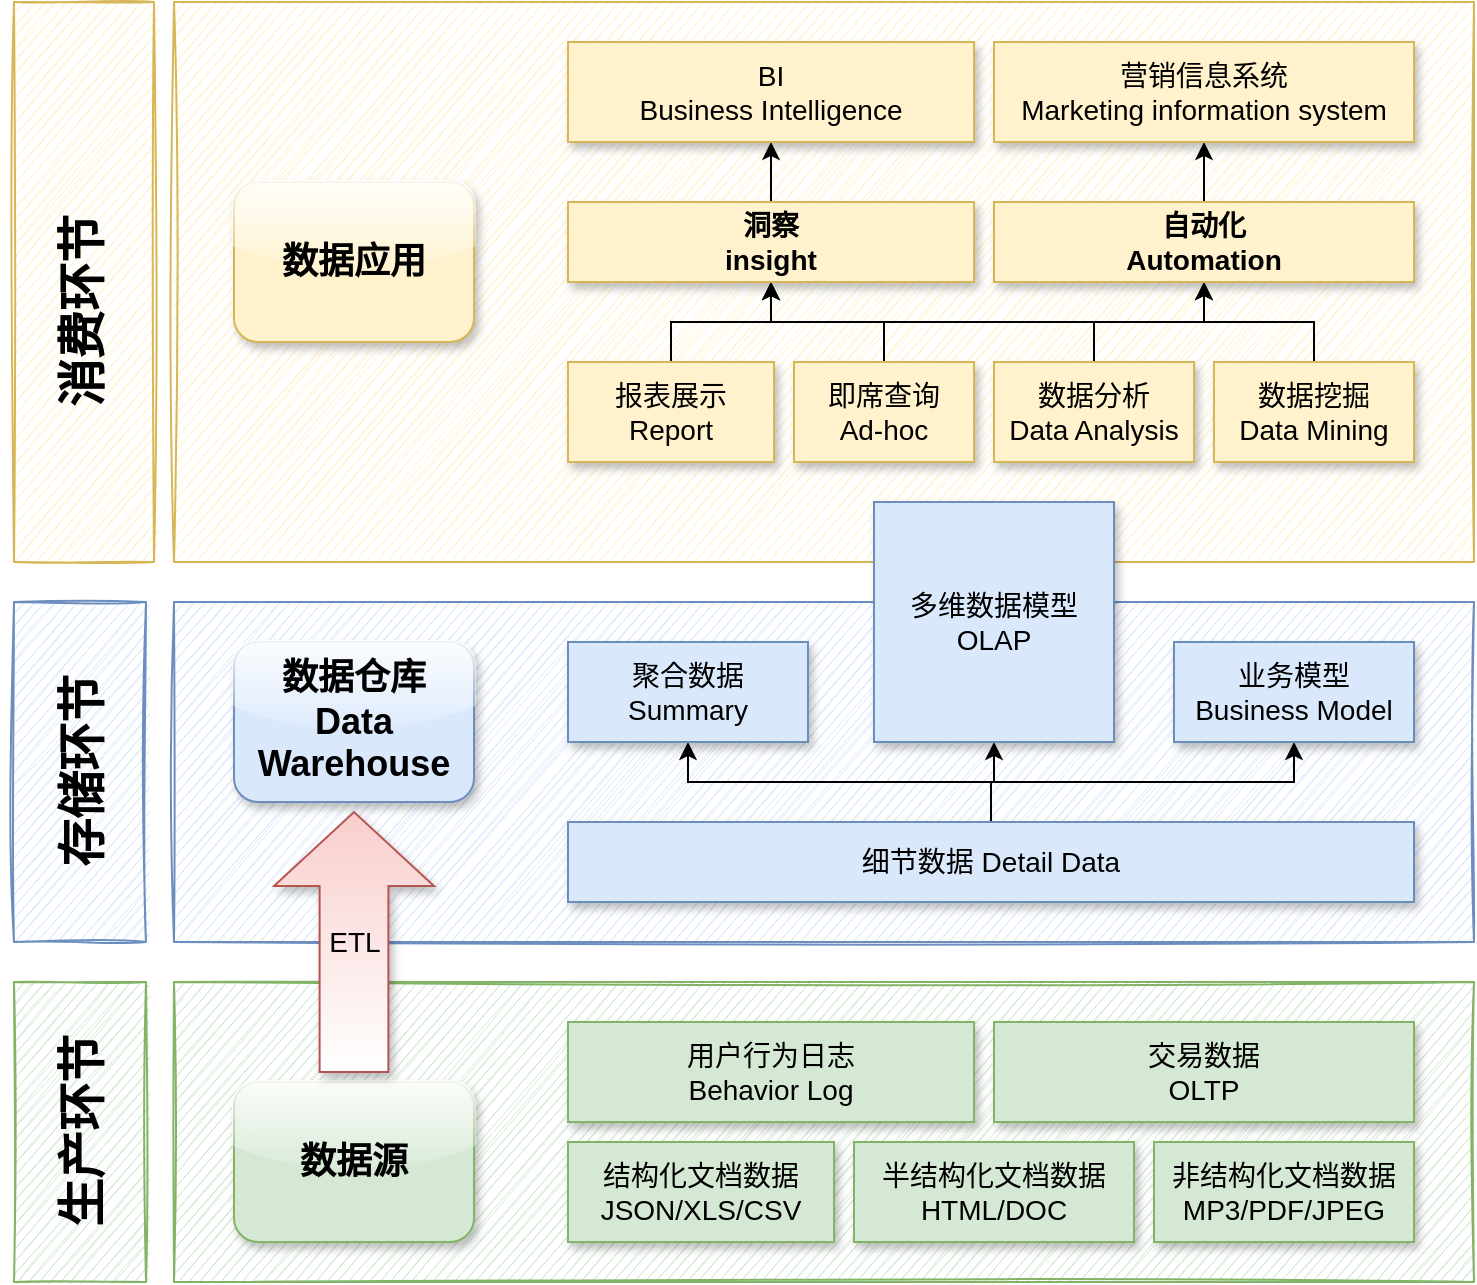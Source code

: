 <mxfile version="14.5.1" type="device" pages="3"><diagram name="三环节" id="90a13364-a465-7bf4-72fc-28e22215d7a0"><mxGraphModel dx="1106" dy="997" grid="1" gridSize="10" guides="1" tooltips="1" connect="1" arrows="1" fold="1" page="1" pageScale="1.5" pageWidth="1169" pageHeight="826" background="#ffffff" math="0" shadow="0"><root><mxCell id="0" style=";html=1;"/><mxCell id="1" style=";html=1;" parent="0"/><mxCell id="BxGMG_b-hcExrwp0XvT5-29" value="" style="verticalLabelPosition=bottom;verticalAlign=top;html=1;shape=mxgraph.basic.rect;fillColor2=none;strokeWidth=1;size=20;indent=5;shadow=0;labelBackgroundColor=none;fontSize=14;fillColor=#dae8fc;strokeColor=#6c8ebf;sketch=1;" parent="1" vertex="1"><mxGeometry x="680" y="450" width="650" height="170" as="geometry"/></mxCell><mxCell id="BxGMG_b-hcExrwp0XvT5-31" value="" style="verticalLabelPosition=bottom;verticalAlign=top;html=1;shape=mxgraph.basic.rect;fillColor2=none;strokeWidth=1;size=20;indent=5;shadow=0;labelBackgroundColor=none;fontSize=14;fillColor=#d5e8d4;strokeColor=#82b366;sketch=1;" parent="1" vertex="1"><mxGeometry x="680" y="640" width="650" height="150" as="geometry"/></mxCell><mxCell id="BxGMG_b-hcExrwp0XvT5-32" value="" style="verticalLabelPosition=bottom;verticalAlign=top;html=1;shape=mxgraph.basic.rect;fillColor2=none;strokeWidth=1;size=20;indent=5;shadow=0;labelBackgroundColor=none;fontSize=14;fillColor=#fff2cc;strokeColor=#d6b656;sketch=1;" parent="1" vertex="1"><mxGeometry x="680" y="150" width="650" height="280" as="geometry"/></mxCell><mxCell id="BxGMG_b-hcExrwp0XvT5-38" style="edgeStyle=orthogonalEdgeStyle;rounded=0;orthogonalLoop=1;jettySize=auto;html=1;fontSize=14;" parent="1" source="BxGMG_b-hcExrwp0XvT5-11" target="BxGMG_b-hcExrwp0XvT5-8" edge="1"><mxGeometry relative="1" as="geometry"/></mxCell><mxCell id="BxGMG_b-hcExrwp0XvT5-39" style="edgeStyle=orthogonalEdgeStyle;rounded=0;orthogonalLoop=1;jettySize=auto;html=1;entryX=0.5;entryY=1;entryDx=0;entryDy=0;fontSize=14;" parent="1" source="BxGMG_b-hcExrwp0XvT5-11" target="BxGMG_b-hcExrwp0XvT5-9" edge="1"><mxGeometry relative="1" as="geometry"/></mxCell><mxCell id="BxGMG_b-hcExrwp0XvT5-41" style="edgeStyle=orthogonalEdgeStyle;rounded=0;orthogonalLoop=1;jettySize=auto;html=1;entryX=0.5;entryY=1;entryDx=0;entryDy=0;fontSize=14;" parent="1" source="BxGMG_b-hcExrwp0XvT5-11" target="BxGMG_b-hcExrwp0XvT5-10" edge="1"><mxGeometry relative="1" as="geometry"/></mxCell><mxCell id="BxGMG_b-hcExrwp0XvT5-44" style="edgeStyle=orthogonalEdgeStyle;rounded=0;orthogonalLoop=1;jettySize=auto;html=1;entryX=0.5;entryY=1;entryDx=0;entryDy=0;fontSize=14;" parent="1" source="BxGMG_b-hcExrwp0XvT5-37" target="BxGMG_b-hcExrwp0XvT5-43" edge="1"><mxGeometry relative="1" as="geometry"/></mxCell><mxCell id="BxGMG_b-hcExrwp0XvT5-45" style="edgeStyle=orthogonalEdgeStyle;rounded=0;orthogonalLoop=1;jettySize=auto;html=1;entryX=0.5;entryY=1;entryDx=0;entryDy=0;fontSize=14;" parent="1" source="BxGMG_b-hcExrwp0XvT5-36" target="BxGMG_b-hcExrwp0XvT5-42" edge="1"><mxGeometry relative="1" as="geometry"/></mxCell><mxCell id="BxGMG_b-hcExrwp0XvT5-46" style="edgeStyle=orthogonalEdgeStyle;rounded=0;orthogonalLoop=1;jettySize=auto;html=1;entryX=0.5;entryY=1;entryDx=0;entryDy=0;fontSize=14;" parent="1" source="BxGMG_b-hcExrwp0XvT5-17" target="BxGMG_b-hcExrwp0XvT5-36" edge="1"><mxGeometry relative="1" as="geometry"/></mxCell><mxCell id="BxGMG_b-hcExrwp0XvT5-47" style="edgeStyle=orthogonalEdgeStyle;rounded=0;orthogonalLoop=1;jettySize=auto;html=1;fontSize=14;" parent="1" source="BxGMG_b-hcExrwp0XvT5-18" target="BxGMG_b-hcExrwp0XvT5-36" edge="1"><mxGeometry relative="1" as="geometry"/></mxCell><mxCell id="BxGMG_b-hcExrwp0XvT5-49" style="edgeStyle=orthogonalEdgeStyle;rounded=0;orthogonalLoop=1;jettySize=auto;html=1;entryX=0.5;entryY=1;entryDx=0;entryDy=0;fontSize=14;" parent="1" source="BxGMG_b-hcExrwp0XvT5-18" target="BxGMG_b-hcExrwp0XvT5-37" edge="1"><mxGeometry relative="1" as="geometry"><Array as="points"><mxPoint x="1035" y="310"/><mxPoint x="1195" y="310"/></Array></mxGeometry></mxCell><mxCell id="BxGMG_b-hcExrwp0XvT5-51" style="edgeStyle=orthogonalEdgeStyle;rounded=0;orthogonalLoop=1;jettySize=auto;html=1;entryX=0.5;entryY=1;entryDx=0;entryDy=0;fontSize=14;" parent="1" source="BxGMG_b-hcExrwp0XvT5-19" target="BxGMG_b-hcExrwp0XvT5-36" edge="1"><mxGeometry relative="1" as="geometry"><Array as="points"><mxPoint x="1140" y="310"/><mxPoint x="979" y="310"/></Array></mxGeometry></mxCell><mxCell id="BxGMG_b-hcExrwp0XvT5-53" style="edgeStyle=orthogonalEdgeStyle;rounded=0;orthogonalLoop=1;jettySize=auto;html=1;entryX=0.5;entryY=1;entryDx=0;entryDy=0;fontSize=14;" parent="1" source="BxGMG_b-hcExrwp0XvT5-20" target="BxGMG_b-hcExrwp0XvT5-37" edge="1"><mxGeometry relative="1" as="geometry"/></mxCell><mxCell id="BxGMG_b-hcExrwp0XvT5-56" value="" style="verticalLabelPosition=bottom;verticalAlign=top;html=1;shape=mxgraph.basic.rect;fillColor2=none;strokeWidth=1;size=20;indent=5;shadow=0;labelBackgroundColor=none;fontSize=14;fillColor=#fff2cc;strokeColor=#d6b656;sketch=1;" parent="1" vertex="1"><mxGeometry x="600" y="150" width="70" height="280" as="geometry"/></mxCell><mxCell id="BxGMG_b-hcExrwp0XvT5-57" value="消费环节" style="text;strokeColor=none;fillColor=none;html=1;fontSize=24;fontStyle=1;verticalAlign=middle;align=center;rounded=0;shadow=0;glass=0;labelBackgroundColor=none;sketch=1;horizontal=0;" parent="1" vertex="1"><mxGeometry x="593" y="255" width="82" height="100" as="geometry"/></mxCell><mxCell id="BxGMG_b-hcExrwp0XvT5-58" value="" style="verticalLabelPosition=bottom;verticalAlign=top;html=1;shape=mxgraph.basic.rect;fillColor2=none;strokeWidth=1;size=20;indent=5;shadow=0;labelBackgroundColor=none;fontSize=14;fillColor=#dae8fc;strokeColor=#6c8ebf;sketch=1;" parent="1" vertex="1"><mxGeometry x="600" y="450" width="66" height="170" as="geometry"/></mxCell><mxCell id="BxGMG_b-hcExrwp0XvT5-59" value="存储环节" style="text;strokeColor=none;fillColor=none;html=1;fontSize=24;fontStyle=1;verticalAlign=middle;align=center;rounded=0;shadow=0;glass=0;labelBackgroundColor=none;sketch=1;horizontal=0;" parent="1" vertex="1"><mxGeometry x="593" y="485" width="82" height="100" as="geometry"/></mxCell><mxCell id="BxGMG_b-hcExrwp0XvT5-60" value="" style="verticalLabelPosition=bottom;verticalAlign=top;html=1;shape=mxgraph.basic.rect;fillColor2=none;strokeWidth=1;size=20;indent=5;shadow=0;labelBackgroundColor=none;fontSize=14;fillColor=#d5e8d4;strokeColor=#82b366;sketch=1;" parent="1" vertex="1"><mxGeometry x="600" y="640" width="66" height="150" as="geometry"/></mxCell><mxCell id="BxGMG_b-hcExrwp0XvT5-61" value="生产环节" style="text;strokeColor=none;fillColor=none;html=1;fontSize=24;fontStyle=1;verticalAlign=middle;align=center;rounded=0;shadow=0;glass=0;labelBackgroundColor=none;sketch=1;horizontal=0;" parent="1" vertex="1"><mxGeometry x="606" y="665" width="56" height="100" as="geometry"/></mxCell><mxCell id="BxGMG_b-hcExrwp0XvT5-30" value="前景" style="" parent="0"/><mxCell id="BxGMG_b-hcExrwp0XvT5-8" value="聚合数据&lt;br style=&quot;font-size: 14px;&quot;&gt;Summary" style="rounded=0;whiteSpace=wrap;html=1;fontSize=14;shadow=1;fillColor=#dae8fc;strokeColor=#6c8ebf;" parent="BxGMG_b-hcExrwp0XvT5-30" vertex="1"><mxGeometry x="877" y="470" width="120" height="50" as="geometry"/></mxCell><mxCell id="BxGMG_b-hcExrwp0XvT5-9" value="多维数据模型&lt;br style=&quot;font-size: 14px;&quot;&gt;OLAP" style="rounded=0;whiteSpace=wrap;html=1;fontSize=14;shadow=1;fillColor=#dae8fc;strokeColor=#6c8ebf;" parent="BxGMG_b-hcExrwp0XvT5-30" vertex="1"><mxGeometry x="1030" y="400" width="120" height="120" as="geometry"/></mxCell><mxCell id="BxGMG_b-hcExrwp0XvT5-10" value="业务模型&lt;br style=&quot;font-size: 14px;&quot;&gt;Business Model" style="rounded=0;whiteSpace=wrap;html=1;fontSize=14;shadow=1;fillColor=#dae8fc;strokeColor=#6c8ebf;" parent="BxGMG_b-hcExrwp0XvT5-30" vertex="1"><mxGeometry x="1180" y="470" width="120" height="50" as="geometry"/></mxCell><mxCell id="BxGMG_b-hcExrwp0XvT5-11" value="细节数据 Detail Data" style="rounded=0;whiteSpace=wrap;html=1;fontSize=14;shadow=1;fillColor=#dae8fc;strokeColor=#6c8ebf;" parent="BxGMG_b-hcExrwp0XvT5-30" vertex="1"><mxGeometry x="877" y="560" width="423" height="40" as="geometry"/></mxCell><mxCell id="BxGMG_b-hcExrwp0XvT5-12" value="用户行为日志&lt;br style=&quot;font-size: 14px;&quot;&gt;Behavior Log" style="rounded=0;whiteSpace=wrap;html=1;fillColor=#d5e8d4;strokeColor=#82b366;fontSize=14;shadow=1;" parent="BxGMG_b-hcExrwp0XvT5-30" vertex="1"><mxGeometry x="877" y="660" width="203" height="50" as="geometry"/></mxCell><mxCell id="BxGMG_b-hcExrwp0XvT5-13" value="交易数据&lt;br style=&quot;font-size: 14px;&quot;&gt;OLTP" style="rounded=0;whiteSpace=wrap;html=1;fillColor=#d5e8d4;strokeColor=#82b366;fontSize=14;shadow=1;" parent="BxGMG_b-hcExrwp0XvT5-30" vertex="1"><mxGeometry x="1090" y="660" width="210" height="50" as="geometry"/></mxCell><mxCell id="BxGMG_b-hcExrwp0XvT5-14" value="结构化文档数据&lt;br style=&quot;font-size: 14px;&quot;&gt;JSON/XLS/CSV" style="rounded=0;whiteSpace=wrap;html=1;fillColor=#d5e8d4;strokeColor=#82b366;fontSize=14;shadow=1;" parent="BxGMG_b-hcExrwp0XvT5-30" vertex="1"><mxGeometry x="877" y="720" width="133" height="50" as="geometry"/></mxCell><mxCell id="BxGMG_b-hcExrwp0XvT5-15" value="半结构化文档数据&lt;br style=&quot;font-size: 14px;&quot;&gt;HTML/DOC" style="rounded=0;whiteSpace=wrap;html=1;fillColor=#d5e8d4;strokeColor=#82b366;fontSize=14;shadow=1;" parent="BxGMG_b-hcExrwp0XvT5-30" vertex="1"><mxGeometry x="1020" y="720" width="140" height="50" as="geometry"/></mxCell><mxCell id="BxGMG_b-hcExrwp0XvT5-16" value="非结构化文档数据&lt;br style=&quot;font-size: 14px;&quot;&gt;MP3/PDF/JPEG" style="rounded=0;whiteSpace=wrap;html=1;fillColor=#d5e8d4;strokeColor=#82b366;fontSize=14;shadow=1;" parent="BxGMG_b-hcExrwp0XvT5-30" vertex="1"><mxGeometry x="1170" y="720" width="130" height="50" as="geometry"/></mxCell><mxCell id="BxGMG_b-hcExrwp0XvT5-17" value="报表展示&lt;br style=&quot;font-size: 14px;&quot;&gt;Report" style="rounded=0;whiteSpace=wrap;html=1;fontSize=14;glass=0;shadow=1;fillColor=#fff2cc;strokeColor=#d6b656;" parent="BxGMG_b-hcExrwp0XvT5-30" vertex="1"><mxGeometry x="877" y="330" width="103" height="50" as="geometry"/></mxCell><mxCell id="BxGMG_b-hcExrwp0XvT5-18" value="即席查询&lt;br style=&quot;font-size: 14px;&quot;&gt;Ad-hoc" style="rounded=0;whiteSpace=wrap;html=1;fontSize=14;glass=0;shadow=1;fillColor=#fff2cc;strokeColor=#d6b656;" parent="BxGMG_b-hcExrwp0XvT5-30" vertex="1"><mxGeometry x="990" y="330" width="90" height="50" as="geometry"/></mxCell><mxCell id="BxGMG_b-hcExrwp0XvT5-19" value="数据分析&lt;br style=&quot;font-size: 14px;&quot;&gt;Data Analysis" style="rounded=0;whiteSpace=wrap;html=1;fontSize=14;glass=0;shadow=1;fillColor=#fff2cc;strokeColor=#d6b656;" parent="BxGMG_b-hcExrwp0XvT5-30" vertex="1"><mxGeometry x="1090" y="330" width="100" height="50" as="geometry"/></mxCell><mxCell id="BxGMG_b-hcExrwp0XvT5-20" value="数据挖掘&lt;br style=&quot;font-size: 14px&quot;&gt;Data Mining" style="rounded=0;whiteSpace=wrap;html=1;fontSize=14;glass=0;sketch=0;shadow=1;fillColor=#fff2cc;strokeColor=#d6b656;" parent="BxGMG_b-hcExrwp0XvT5-30" vertex="1"><mxGeometry x="1200" y="330" width="100" height="50" as="geometry"/></mxCell><mxCell id="BxGMG_b-hcExrwp0XvT5-33" value="数据应用" style="rounded=1;whiteSpace=wrap;html=1;fontSize=18;glass=1;fillColor=#fff2cc;strokeColor=#d6b656;fontStyle=1;shadow=1;" parent="BxGMG_b-hcExrwp0XvT5-30" vertex="1"><mxGeometry x="710" y="240" width="120" height="80" as="geometry"/></mxCell><mxCell id="BxGMG_b-hcExrwp0XvT5-34" value="数据仓库&lt;br style=&quot;font-size: 18px;&quot;&gt;Data Warehouse" style="rounded=1;whiteSpace=wrap;html=1;fontSize=18;glass=1;fillColor=#dae8fc;strokeColor=#6c8ebf;fontStyle=1;shadow=1;" parent="BxGMG_b-hcExrwp0XvT5-30" vertex="1"><mxGeometry x="710" y="470" width="120" height="80" as="geometry"/></mxCell><mxCell id="BxGMG_b-hcExrwp0XvT5-35" value="数据源" style="rounded=1;whiteSpace=wrap;html=1;fontSize=18;glass=1;fillColor=#d5e8d4;strokeColor=#82b366;fontStyle=1;shadow=1;" parent="BxGMG_b-hcExrwp0XvT5-30" vertex="1"><mxGeometry x="710" y="690" width="120" height="80" as="geometry"/></mxCell><mxCell id="BxGMG_b-hcExrwp0XvT5-27" value="ETL" style="html=1;shadow=1;dashed=0;align=center;verticalAlign=middle;shape=mxgraph.arrows2.arrow;dy=0.57;dx=37;direction=north;notch=0;labelBackgroundColor=none;fontSize=14;fillColor=#f8cecc;strokeColor=#b85450;sketch=0;gradientColor=#ffffff;gradientDirection=west;" parent="BxGMG_b-hcExrwp0XvT5-30" vertex="1"><mxGeometry x="730" y="555" width="80" height="130" as="geometry"/></mxCell><mxCell id="BxGMG_b-hcExrwp0XvT5-36" value="&lt;strong&gt;洞察&lt;br&gt;insight&lt;/strong&gt;" style="rounded=0;whiteSpace=wrap;html=1;fontSize=14;glass=0;shadow=1;fillColor=#fff2cc;strokeColor=#d6b656;" parent="BxGMG_b-hcExrwp0XvT5-30" vertex="1"><mxGeometry x="877" y="250" width="203" height="40" as="geometry"/></mxCell><mxCell id="BxGMG_b-hcExrwp0XvT5-37" value="&lt;strong&gt;自动化&lt;br&gt;&lt;/strong&gt;&lt;strong&gt;Automation&lt;/strong&gt;&lt;strong&gt;&lt;br&gt;&lt;/strong&gt;" style="rounded=0;whiteSpace=wrap;html=1;fontSize=14;glass=0;shadow=1;fillColor=#fff2cc;strokeColor=#d6b656;" parent="BxGMG_b-hcExrwp0XvT5-30" vertex="1"><mxGeometry x="1090" y="250" width="210" height="40" as="geometry"/></mxCell><mxCell id="BxGMG_b-hcExrwp0XvT5-42" value="BI&lt;br&gt;Business Intelligence" style="rounded=0;whiteSpace=wrap;html=1;fontSize=14;glass=0;shadow=1;fillColor=#fff2cc;strokeColor=#d6b656;fontStyle=0" parent="BxGMG_b-hcExrwp0XvT5-30" vertex="1"><mxGeometry x="877" y="170" width="203" height="50" as="geometry"/></mxCell><mxCell id="BxGMG_b-hcExrwp0XvT5-43" value="&lt;span style=&quot;font-weight: normal&quot;&gt;&lt;span&gt;营销信息系统&lt;/span&gt;&lt;br&gt;&lt;span&gt;Marketing information system&lt;/span&gt;&lt;/span&gt;" style="rounded=0;whiteSpace=wrap;html=1;fontSize=14;glass=0;shadow=1;fillColor=#fff2cc;strokeColor=#d6b656;fontStyle=1" parent="BxGMG_b-hcExrwp0XvT5-30" vertex="1"><mxGeometry x="1090" y="170" width="210" height="50" as="geometry"/></mxCell></root></mxGraphModel></diagram><diagram id="phE6I0EJRGu-ryTCGyad" name="OLTP-OLAP"><mxGraphModel dx="1106" dy="997" grid="1" gridSize="10" guides="1" tooltips="1" connect="1" arrows="1" fold="1" page="1" pageScale="1" pageWidth="827" pageHeight="1169" math="0" shadow="0"><root><mxCell id="QesnLoC5OhojHhE_iajB-0"/><mxCell id="QesnLoC5OhojHhE_iajB-1" parent="QesnLoC5OhojHhE_iajB-0"/><mxCell id="QesnLoC5OhojHhE_iajB-2" value="OLAP&lt;br&gt;&lt;br&gt;洞察&lt;br&gt;决策" style="shape=xor;whiteSpace=wrap;html=1;fillColor=#dae8fc;strokeColor=#6c8ebf;fontSize=14;fontStyle=1" vertex="1" parent="QesnLoC5OhojHhE_iajB-1"><mxGeometry x="440" y="360" width="90" height="120" as="geometry"/></mxCell><mxCell id="QesnLoC5OhojHhE_iajB-3" value="OLTP&lt;br&gt;&lt;br&gt;运行" style="shape=xor;whiteSpace=wrap;html=1;flipH=1;fillColor=#d5e8d4;strokeColor=#82b366;fontSize=14;fontStyle=1" vertex="1" parent="QesnLoC5OhojHhE_iajB-1"><mxGeometry x="350" y="360" width="90" height="120" as="geometry"/></mxCell><mxCell id="QesnLoC5OhojHhE_iajB-4" value="商业逻辑" style="text;strokeColor=none;fillColor=none;html=1;fontSize=18;fontStyle=0;verticalAlign=middle;align=center;" vertex="1" parent="QesnLoC5OhojHhE_iajB-1"><mxGeometry x="240" y="400" width="100" height="40" as="geometry"/></mxCell><mxCell id="QesnLoC5OhojHhE_iajB-5" value="商业数据仓库" style="text;strokeColor=none;fillColor=none;html=1;fontSize=18;fontStyle=0;verticalAlign=middle;align=center;" vertex="1" parent="QesnLoC5OhojHhE_iajB-1"><mxGeometry x="550" y="400" width="100" height="40" as="geometry"/></mxCell><mxCell id="QesnLoC5OhojHhE_iajB-6" value="" style="html=1;shadow=0;dashed=0;align=center;verticalAlign=middle;shape=mxgraph.arrows2.jumpInArrow;dy=8.5;dx=41;arrowHead=38;fontSize=18;rotation=0;fillColor=#d5e8d4;strokeColor=#82b366;" vertex="1" parent="QesnLoC5OhojHhE_iajB-1"><mxGeometry x="340" y="310" width="100" height="100" as="geometry"/></mxCell><mxCell id="QesnLoC5OhojHhE_iajB-7" value="" style="html=1;shadow=0;dashed=0;align=center;verticalAlign=middle;shape=mxgraph.arrows2.jumpInArrow;dy=9.5;dx=41;arrowHead=41;fontSize=18;direction=west;fillColor=#dae8fc;strokeColor=#6c8ebf;" vertex="1" parent="QesnLoC5OhojHhE_iajB-1"><mxGeometry x="435" y="430" width="100" height="100" as="geometry"/></mxCell><mxCell id="QesnLoC5OhojHhE_iajB-8" value="操作数据" style="text;strokeColor=none;fillColor=none;html=1;fontSize=14;fontStyle=0;verticalAlign=middle;align=center;" vertex="1" parent="QesnLoC5OhojHhE_iajB-1"><mxGeometry x="350" y="310" width="100" height="40" as="geometry"/></mxCell><mxCell id="QesnLoC5OhojHhE_iajB-9" value="商业决策" style="text;strokeColor=none;fillColor=none;html=1;fontSize=14;fontStyle=0;verticalAlign=middle;align=center;" vertex="1" parent="QesnLoC5OhojHhE_iajB-1"><mxGeometry x="430" y="490" width="100" height="40" as="geometry"/></mxCell></root></mxGraphModel></diagram><diagram id="himEs_aiTZ2GQyZYN9lu" name="简化环节"><mxGraphModel dx="1106" dy="997" grid="1" gridSize="10" guides="1" tooltips="1" connect="1" arrows="1" fold="1" page="1" pageScale="1" pageWidth="827" pageHeight="1169" math="0" shadow="0"><root><mxCell id="BACOGeHOf3yydiSfAKBM-0"/><mxCell id="BACOGeHOf3yydiSfAKBM-1" parent="BACOGeHOf3yydiSfAKBM-0"/><mxCell id="BACOGeHOf3yydiSfAKBM-5" style="edgeStyle=orthogonalEdgeStyle;rounded=0;orthogonalLoop=1;jettySize=auto;html=1;fontSize=14;entryX=0;entryY=0.5;entryDx=0;entryDy=0;strokeWidth=2;" edge="1" parent="BACOGeHOf3yydiSfAKBM-1" source="BACOGeHOf3yydiSfAKBM-2" target="BACOGeHOf3yydiSfAKBM-3"><mxGeometry relative="1" as="geometry"/></mxCell><mxCell id="BACOGeHOf3yydiSfAKBM-6" value="抽取 Extract" style="edgeLabel;html=1;align=center;verticalAlign=middle;resizable=0;points=[];fontSize=14;" vertex="1" connectable="0" parent="BACOGeHOf3yydiSfAKBM-5"><mxGeometry x="-0.222" y="-2" relative="1" as="geometry"><mxPoint as="offset"/></mxGeometry></mxCell><mxCell id="BACOGeHOf3yydiSfAKBM-2" value="OLTP" style="rounded=0;whiteSpace=wrap;html=1;fontSize=14;fontStyle=1;fillColor=#d5e8d4;strokeColor=#82b366;shadow=1;" vertex="1" parent="BACOGeHOf3yydiSfAKBM-1"><mxGeometry x="140" y="330" width="100" height="220" as="geometry"/></mxCell><mxCell id="BACOGeHOf3yydiSfAKBM-7" style="edgeStyle=orthogonalEdgeStyle;rounded=0;orthogonalLoop=1;jettySize=auto;html=1;fontSize=14;strokeWidth=2;" edge="1" parent="BACOGeHOf3yydiSfAKBM-1" source="BACOGeHOf3yydiSfAKBM-3" target="BACOGeHOf3yydiSfAKBM-4"><mxGeometry relative="1" as="geometry"/></mxCell><mxCell id="BACOGeHOf3yydiSfAKBM-8" value="加载 Load" style="edgeLabel;html=1;align=center;verticalAlign=middle;resizable=0;points=[];fontSize=14;" vertex="1" connectable="0" parent="BACOGeHOf3yydiSfAKBM-7"><mxGeometry x="-0.211" relative="1" as="geometry"><mxPoint as="offset"/></mxGeometry></mxCell><mxCell id="BACOGeHOf3yydiSfAKBM-3" value="ETL" style="rounded=0;whiteSpace=wrap;html=1;fontSize=14;fontStyle=1;fillColor=#f8cecc;strokeColor=#b85450;shadow=1;" vertex="1" parent="BACOGeHOf3yydiSfAKBM-1"><mxGeometry x="370" y="410" width="90" height="60" as="geometry"/></mxCell><mxCell id="BACOGeHOf3yydiSfAKBM-4" value="OLAP" style="rounded=0;whiteSpace=wrap;html=1;fontSize=14;fontStyle=1;fillColor=#dae8fc;strokeColor=#6c8ebf;shadow=1;" vertex="1" parent="BACOGeHOf3yydiSfAKBM-1"><mxGeometry x="577.5" y="335" width="90" height="210" as="geometry"/></mxCell><mxCell id="BACOGeHOf3yydiSfAKBM-9" style="edgeStyle=orthogonalEdgeStyle;rounded=0;orthogonalLoop=1;jettySize=auto;html=1;entryX=0.5;entryY=1;entryDx=0;entryDy=0;fontSize=14;dashed=1;strokeWidth=2;" edge="1" parent="BACOGeHOf3yydiSfAKBM-1" source="BACOGeHOf3yydiSfAKBM-3" target="BACOGeHOf3yydiSfAKBM-3"><mxGeometry relative="1" as="geometry"/></mxCell><mxCell id="BACOGeHOf3yydiSfAKBM-10" value="转换 Transform" style="edgeLabel;html=1;align=center;verticalAlign=middle;resizable=0;points=[];fontSize=14;" vertex="1" connectable="0" parent="BACOGeHOf3yydiSfAKBM-9"><mxGeometry x="-0.48" y="1" relative="1" as="geometry"><mxPoint as="offset"/></mxGeometry></mxCell><mxCell id="CWBLZis6zkhyPro7gO5X-0" value="CRM" style="rounded=0;whiteSpace=wrap;html=1;shadow=0;fontSize=14;" vertex="1" parent="BACOGeHOf3yydiSfAKBM-1"><mxGeometry x="155" y="350" width="65" height="30" as="geometry"/></mxCell><mxCell id="CWBLZis6zkhyPro7gO5X-1" value="支付系统" style="rounded=0;whiteSpace=wrap;html=1;shadow=0;fontSize=14;" vertex="1" parent="BACOGeHOf3yydiSfAKBM-1"><mxGeometry x="155" y="390" width="65" height="30" as="geometry"/></mxCell><mxCell id="CWBLZis6zkhyPro7gO5X-2" value="人力数据" style="rounded=0;whiteSpace=wrap;html=1;shadow=0;fontSize=14;" vertex="1" parent="BACOGeHOf3yydiSfAKBM-1"><mxGeometry x="155" y="460" width="65" height="30" as="geometry"/></mxCell><mxCell id="CWBLZis6zkhyPro7gO5X-3" value="订单数据" style="rounded=0;whiteSpace=wrap;html=1;shadow=0;fontSize=14;" vertex="1" parent="BACOGeHOf3yydiSfAKBM-1"><mxGeometry x="155" y="500" width="65" height="30" as="geometry"/></mxCell><mxCell id="CWBLZis6zkhyPro7gO5X-4" value="BI" style="rounded=0;whiteSpace=wrap;html=1;shadow=0;fontSize=14;" vertex="1" parent="BACOGeHOf3yydiSfAKBM-1"><mxGeometry x="590" y="350" width="65" height="30" as="geometry"/></mxCell><mxCell id="CWBLZis6zkhyPro7gO5X-5" value="自动投放" style="rounded=0;whiteSpace=wrap;html=1;shadow=0;fontSize=14;" vertex="1" parent="BACOGeHOf3yydiSfAKBM-1"><mxGeometry x="590" y="490" width="65" height="30" as="geometry"/></mxCell></root></mxGraphModel></diagram></mxfile>